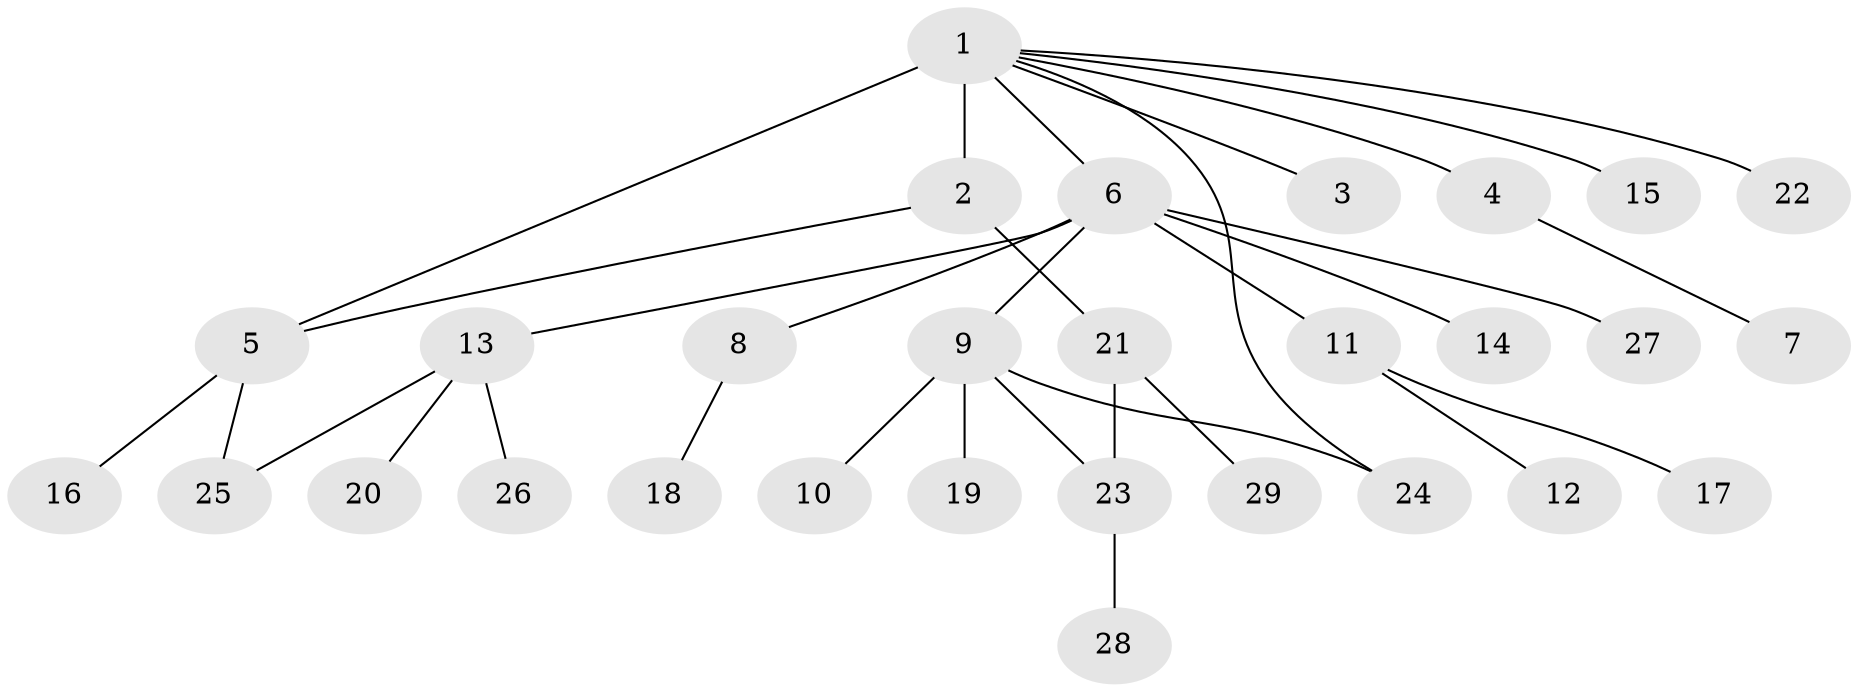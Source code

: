 // original degree distribution, {18: 0.017543859649122806, 1: 0.6140350877192983, 2: 0.19298245614035087, 3: 0.05263157894736842, 7: 0.03508771929824561, 9: 0.017543859649122806, 4: 0.05263157894736842, 5: 0.017543859649122806}
// Generated by graph-tools (version 1.1) at 2025/35/03/09/25 02:35:52]
// undirected, 29 vertices, 32 edges
graph export_dot {
graph [start="1"]
  node [color=gray90,style=filled];
  1;
  2;
  3;
  4;
  5;
  6;
  7;
  8;
  9;
  10;
  11;
  12;
  13;
  14;
  15;
  16;
  17;
  18;
  19;
  20;
  21;
  22;
  23;
  24;
  25;
  26;
  27;
  28;
  29;
  1 -- 2 [weight=9.0];
  1 -- 3 [weight=1.0];
  1 -- 4 [weight=1.0];
  1 -- 5 [weight=1.0];
  1 -- 6 [weight=1.0];
  1 -- 15 [weight=1.0];
  1 -- 22 [weight=1.0];
  1 -- 24 [weight=1.0];
  2 -- 5 [weight=2.0];
  2 -- 21 [weight=1.0];
  4 -- 7 [weight=1.0];
  5 -- 16 [weight=2.0];
  5 -- 25 [weight=1.0];
  6 -- 8 [weight=1.0];
  6 -- 9 [weight=1.0];
  6 -- 11 [weight=1.0];
  6 -- 13 [weight=1.0];
  6 -- 14 [weight=1.0];
  6 -- 27 [weight=1.0];
  8 -- 18 [weight=1.0];
  9 -- 10 [weight=2.0];
  9 -- 19 [weight=1.0];
  9 -- 23 [weight=1.0];
  9 -- 24 [weight=1.0];
  11 -- 12 [weight=1.0];
  11 -- 17 [weight=1.0];
  13 -- 20 [weight=1.0];
  13 -- 25 [weight=1.0];
  13 -- 26 [weight=1.0];
  21 -- 23 [weight=1.0];
  21 -- 29 [weight=1.0];
  23 -- 28 [weight=1.0];
}
